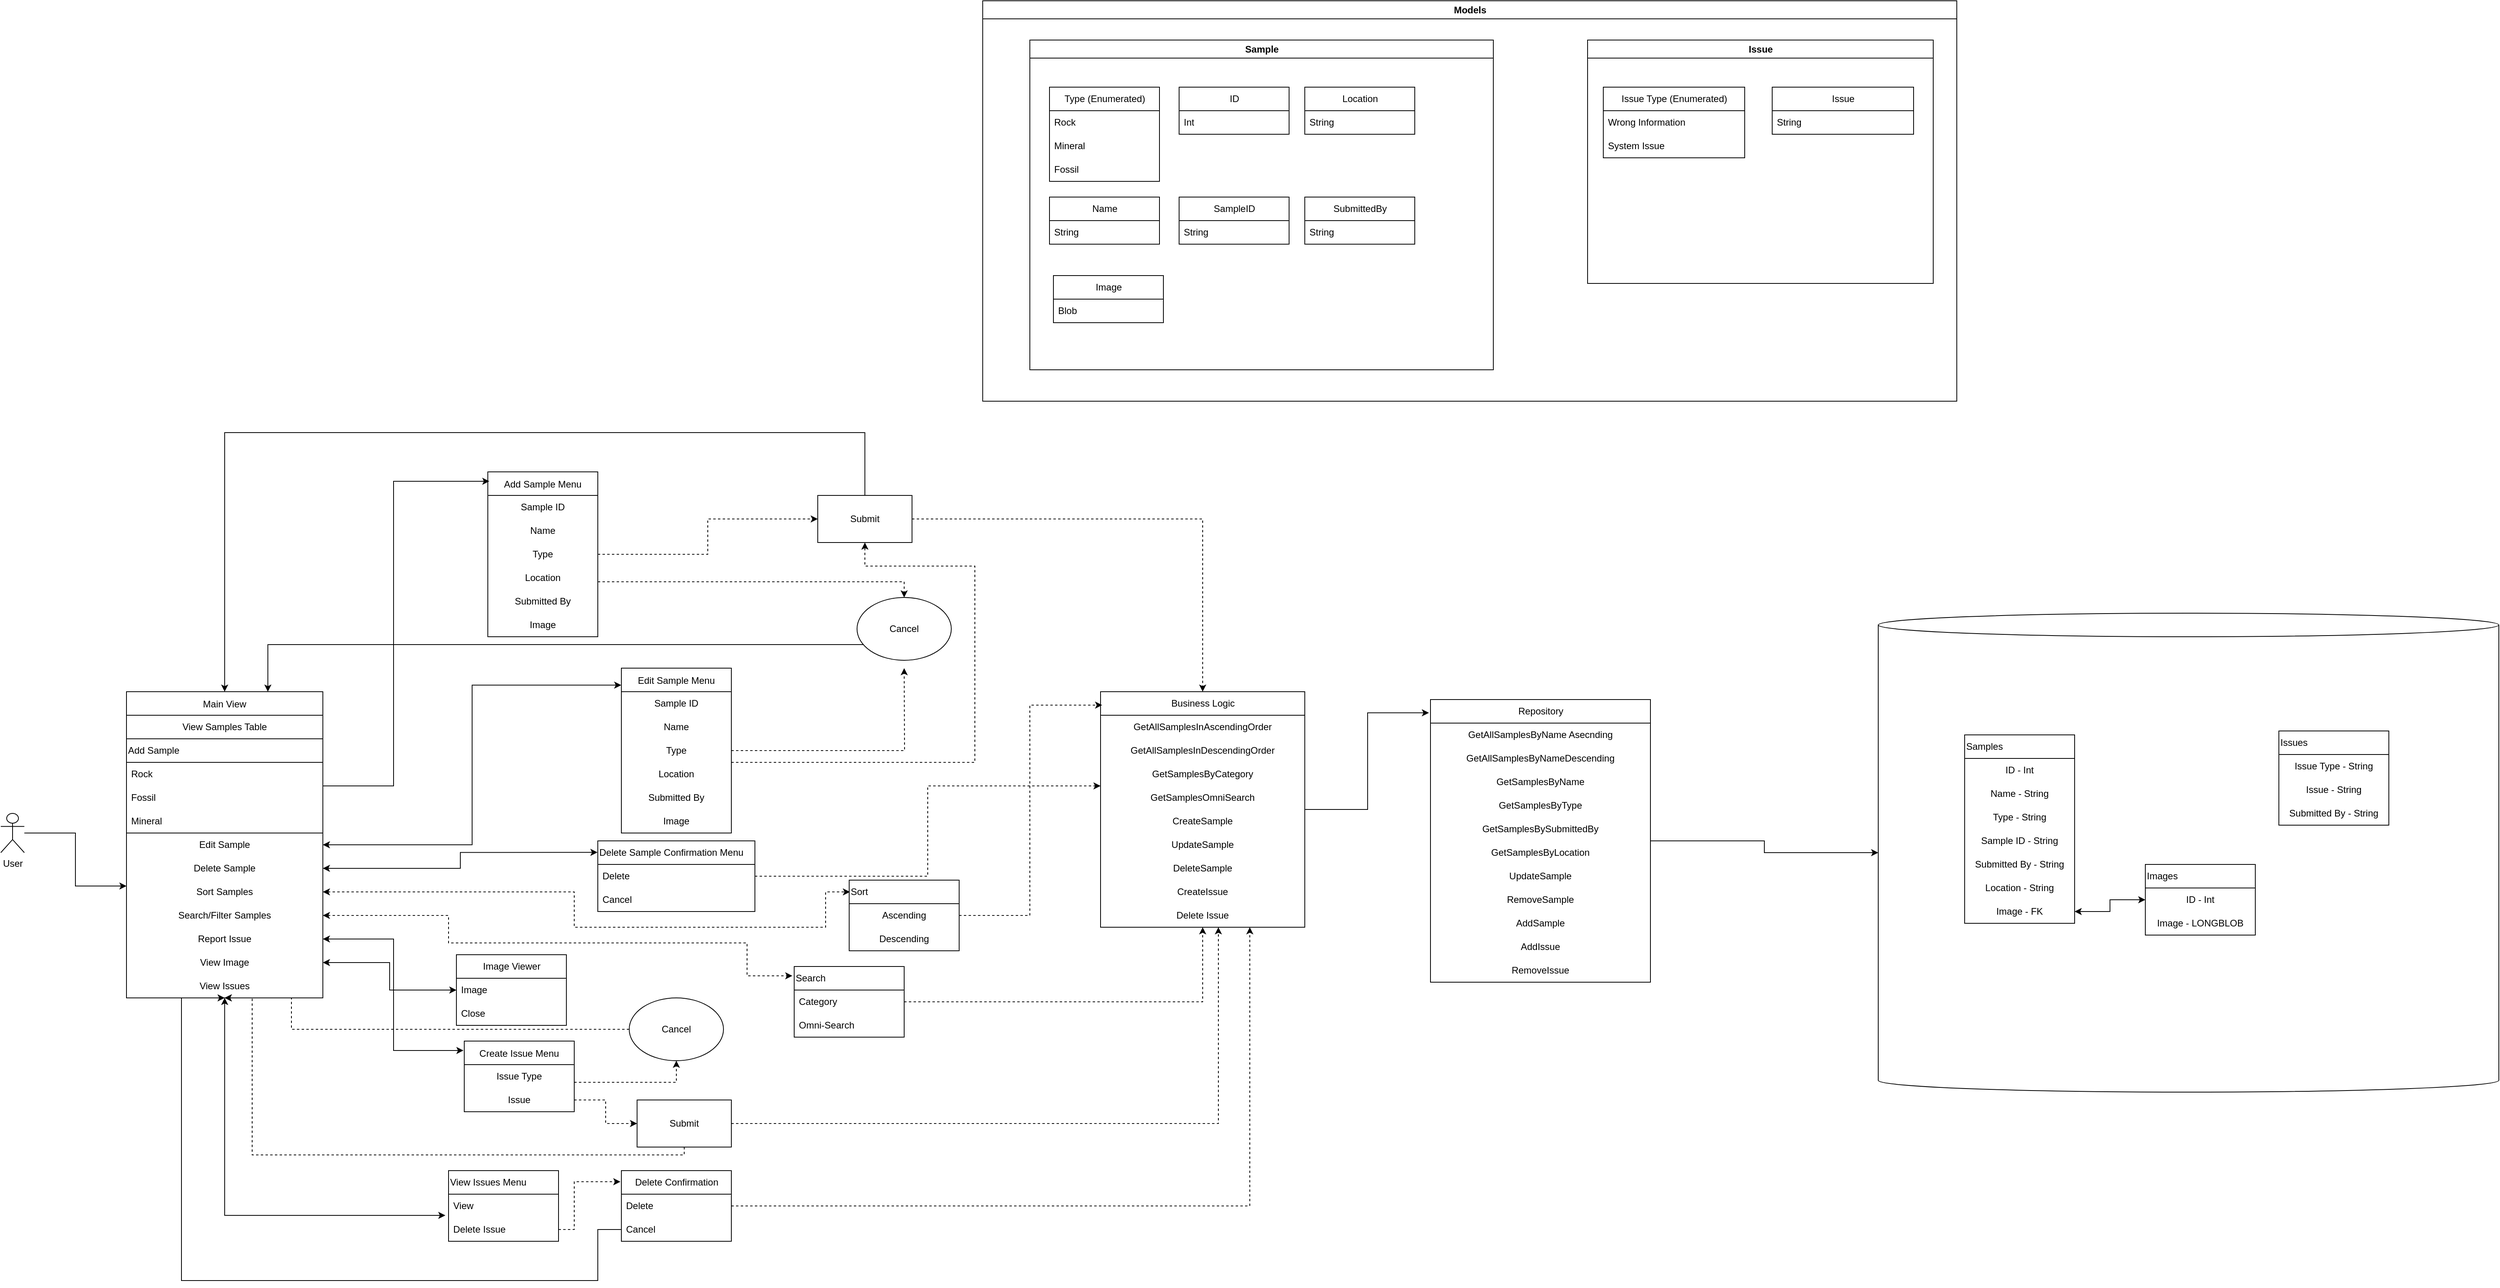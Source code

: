<mxfile version="15.4.1" type="github">
  <diagram id="gCqcuao5SEEiPJ4p27xT" name="Page-1">
    <mxGraphModel dx="4405" dy="3108" grid="1" gridSize="10" guides="1" tooltips="1" connect="1" arrows="1" fold="1" page="1" pageScale="1" pageWidth="850" pageHeight="1100" background="#FFFFFF" math="0" shadow="0">
      <root>
        <mxCell id="0" />
        <mxCell id="1" parent="0" />
        <mxCell id="4nAqYtcEqPQkLTeRdLgU-2" value="Edit Sample Menu" style="swimlane;fontStyle=0;childLayout=stackLayout;horizontal=1;startSize=30;horizontalStack=0;resizeParent=1;resizeParentMax=0;resizeLast=0;collapsible=1;marginBottom=0;" parent="1" vertex="1">
          <mxGeometry x="660" y="140" width="140" height="210" as="geometry" />
        </mxCell>
        <mxCell id="4nAqYtcEqPQkLTeRdLgU-109" value="Sample ID" style="text;html=1;strokeColor=none;fillColor=none;align=center;verticalAlign=middle;whiteSpace=wrap;rounded=0;" parent="4nAqYtcEqPQkLTeRdLgU-2" vertex="1">
          <mxGeometry y="30" width="140" height="30" as="geometry" />
        </mxCell>
        <mxCell id="4nAqYtcEqPQkLTeRdLgU-110" value="Name" style="text;html=1;strokeColor=none;fillColor=none;align=center;verticalAlign=middle;whiteSpace=wrap;rounded=0;" parent="4nAqYtcEqPQkLTeRdLgU-2" vertex="1">
          <mxGeometry y="60" width="140" height="30" as="geometry" />
        </mxCell>
        <mxCell id="4nAqYtcEqPQkLTeRdLgU-111" value="Type" style="text;html=1;strokeColor=none;fillColor=none;align=center;verticalAlign=middle;whiteSpace=wrap;rounded=0;" parent="4nAqYtcEqPQkLTeRdLgU-2" vertex="1">
          <mxGeometry y="90" width="140" height="30" as="geometry" />
        </mxCell>
        <mxCell id="4nAqYtcEqPQkLTeRdLgU-112" value="Location" style="text;html=1;strokeColor=none;fillColor=none;align=center;verticalAlign=middle;whiteSpace=wrap;rounded=0;" parent="4nAqYtcEqPQkLTeRdLgU-2" vertex="1">
          <mxGeometry y="120" width="140" height="30" as="geometry" />
        </mxCell>
        <mxCell id="4nAqYtcEqPQkLTeRdLgU-113" value="Submitted By" style="text;html=1;strokeColor=none;fillColor=none;align=center;verticalAlign=middle;whiteSpace=wrap;rounded=0;" parent="4nAqYtcEqPQkLTeRdLgU-2" vertex="1">
          <mxGeometry y="150" width="140" height="30" as="geometry" />
        </mxCell>
        <mxCell id="4nAqYtcEqPQkLTeRdLgU-114" value="Image" style="text;html=1;strokeColor=none;fillColor=none;align=center;verticalAlign=middle;whiteSpace=wrap;rounded=0;" parent="4nAqYtcEqPQkLTeRdLgU-2" vertex="1">
          <mxGeometry y="180" width="140" height="30" as="geometry" />
        </mxCell>
        <mxCell id="4nAqYtcEqPQkLTeRdLgU-193" style="edgeStyle=orthogonalEdgeStyle;rounded=0;orthogonalLoop=1;jettySize=auto;html=1;dashed=1;startArrow=none;startFill=0;" parent="1" source="4nAqYtcEqPQkLTeRdLgU-6" target="4nAqYtcEqPQkLTeRdLgU-186" edge="1">
          <mxGeometry relative="1" as="geometry">
            <Array as="points">
              <mxPoint x="640" y="690" />
              <mxPoint x="640" y="720" />
            </Array>
          </mxGeometry>
        </mxCell>
        <mxCell id="4nAqYtcEqPQkLTeRdLgU-6" value="Create Issue Menu" style="swimlane;fontStyle=0;childLayout=stackLayout;horizontal=1;startSize=30;horizontalStack=0;resizeParent=1;resizeParentMax=0;resizeLast=0;collapsible=1;marginBottom=0;" parent="1" vertex="1">
          <mxGeometry x="460" y="615" width="140" height="90" as="geometry" />
        </mxCell>
        <mxCell id="4nAqYtcEqPQkLTeRdLgU-65" value="Issue Type" style="text;html=1;strokeColor=none;fillColor=none;align=center;verticalAlign=middle;whiteSpace=wrap;rounded=0;" parent="4nAqYtcEqPQkLTeRdLgU-6" vertex="1">
          <mxGeometry y="30" width="140" height="30" as="geometry" />
        </mxCell>
        <mxCell id="4nAqYtcEqPQkLTeRdLgU-203" value="Issue" style="text;html=1;strokeColor=none;fillColor=none;align=center;verticalAlign=middle;whiteSpace=wrap;rounded=0;" parent="4nAqYtcEqPQkLTeRdLgU-6" vertex="1">
          <mxGeometry y="60" width="140" height="30" as="geometry" />
        </mxCell>
        <mxCell id="4nAqYtcEqPQkLTeRdLgU-20" value="Main View" style="swimlane;fontStyle=0;childLayout=stackLayout;horizontal=1;startSize=30;horizontalStack=0;resizeParent=1;resizeParentMax=0;resizeLast=0;collapsible=1;marginBottom=0;" parent="1" vertex="1">
          <mxGeometry x="30" y="170" width="250" height="390" as="geometry">
            <mxRectangle x="170" y="250" width="90" height="30" as="alternateBounds" />
          </mxGeometry>
        </mxCell>
        <mxCell id="4nAqYtcEqPQkLTeRdLgU-25" value="View Samples Table" style="text;html=1;strokeColor=none;fillColor=none;align=center;verticalAlign=middle;whiteSpace=wrap;rounded=0;" parent="4nAqYtcEqPQkLTeRdLgU-20" vertex="1">
          <mxGeometry y="30" width="250" height="30" as="geometry" />
        </mxCell>
        <mxCell id="4nAqYtcEqPQkLTeRdLgU-69" value="Add Sample" style="swimlane;fontStyle=0;childLayout=stackLayout;horizontal=1;startSize=30;horizontalStack=0;resizeParent=1;resizeParentMax=0;resizeLast=0;collapsible=1;marginBottom=0;align=left;html=1;" parent="4nAqYtcEqPQkLTeRdLgU-20" vertex="1">
          <mxGeometry y="60" width="250" height="120" as="geometry" />
        </mxCell>
        <mxCell id="4nAqYtcEqPQkLTeRdLgU-70" value="Rock&lt;span style=&quot;white-space: pre&quot;&gt;&lt;/span&gt;&lt;span style=&quot;white-space: pre&quot;&gt;&lt;/span&gt;" style="text;strokeColor=none;fillColor=none;align=left;verticalAlign=middle;spacingLeft=4;spacingRight=4;overflow=hidden;points=[[0,0.5],[1,0.5]];portConstraint=eastwest;rotatable=0;html=1;" parent="4nAqYtcEqPQkLTeRdLgU-69" vertex="1">
          <mxGeometry y="30" width="250" height="30" as="geometry" />
        </mxCell>
        <mxCell id="4nAqYtcEqPQkLTeRdLgU-71" value="Fossil" style="text;strokeColor=none;fillColor=none;align=left;verticalAlign=middle;spacingLeft=4;spacingRight=4;overflow=hidden;points=[[0,0.5],[1,0.5]];portConstraint=eastwest;rotatable=0;html=1;" parent="4nAqYtcEqPQkLTeRdLgU-69" vertex="1">
          <mxGeometry y="60" width="250" height="30" as="geometry" />
        </mxCell>
        <mxCell id="4nAqYtcEqPQkLTeRdLgU-72" value="Mineral" style="text;strokeColor=none;fillColor=none;align=left;verticalAlign=middle;spacingLeft=4;spacingRight=4;overflow=hidden;points=[[0,0.5],[1,0.5]];portConstraint=eastwest;rotatable=0;html=1;" parent="4nAqYtcEqPQkLTeRdLgU-69" vertex="1">
          <mxGeometry y="90" width="250" height="30" as="geometry" />
        </mxCell>
        <mxCell id="4nAqYtcEqPQkLTeRdLgU-80" value="Edit Sample" style="text;html=1;strokeColor=none;fillColor=none;align=center;verticalAlign=middle;whiteSpace=wrap;rounded=0;" parent="4nAqYtcEqPQkLTeRdLgU-20" vertex="1">
          <mxGeometry y="180" width="250" height="30" as="geometry" />
        </mxCell>
        <mxCell id="4nAqYtcEqPQkLTeRdLgU-82" value="Delete Sample" style="text;html=1;strokeColor=none;fillColor=none;align=center;verticalAlign=middle;whiteSpace=wrap;rounded=0;" parent="4nAqYtcEqPQkLTeRdLgU-20" vertex="1">
          <mxGeometry y="210" width="250" height="30" as="geometry" />
        </mxCell>
        <mxCell id="4nAqYtcEqPQkLTeRdLgU-27" value="Sort Samples" style="text;html=1;strokeColor=none;fillColor=none;align=center;verticalAlign=middle;whiteSpace=wrap;rounded=0;" parent="4nAqYtcEqPQkLTeRdLgU-20" vertex="1">
          <mxGeometry y="240" width="250" height="30" as="geometry" />
        </mxCell>
        <mxCell id="4nAqYtcEqPQkLTeRdLgU-28" value="Search/Filter Samples" style="text;html=1;strokeColor=none;fillColor=none;align=center;verticalAlign=middle;whiteSpace=wrap;rounded=0;" parent="4nAqYtcEqPQkLTeRdLgU-20" vertex="1">
          <mxGeometry y="270" width="250" height="30" as="geometry" />
        </mxCell>
        <mxCell id="4nAqYtcEqPQkLTeRdLgU-29" value="Report Issue" style="text;html=1;strokeColor=none;fillColor=none;align=center;verticalAlign=middle;whiteSpace=wrap;rounded=0;" parent="4nAqYtcEqPQkLTeRdLgU-20" vertex="1">
          <mxGeometry y="300" width="250" height="30" as="geometry" />
        </mxCell>
        <mxCell id="PArua5RoQVsWphFj8Fam-1" value="View Image" style="text;html=1;strokeColor=none;fillColor=none;align=center;verticalAlign=middle;whiteSpace=wrap;rounded=0;" parent="4nAqYtcEqPQkLTeRdLgU-20" vertex="1">
          <mxGeometry y="330" width="250" height="30" as="geometry" />
        </mxCell>
        <mxCell id="4nAqYtcEqPQkLTeRdLgU-30" value="View Issues" style="text;html=1;strokeColor=none;fillColor=none;align=center;verticalAlign=middle;whiteSpace=wrap;rounded=0;" parent="4nAqYtcEqPQkLTeRdLgU-20" vertex="1">
          <mxGeometry y="360" width="250" height="30" as="geometry" />
        </mxCell>
        <mxCell id="4nAqYtcEqPQkLTeRdLgU-170" style="edgeStyle=orthogonalEdgeStyle;rounded=0;orthogonalLoop=1;jettySize=auto;html=1;entryX=0;entryY=0.5;entryDx=0;entryDy=0;dashed=1;startArrow=none;startFill=0;" parent="1" source="4nAqYtcEqPQkLTeRdLgU-31" target="4nAqYtcEqPQkLTeRdLgU-165" edge="1">
          <mxGeometry relative="1" as="geometry" />
        </mxCell>
        <mxCell id="4nAqYtcEqPQkLTeRdLgU-171" style="edgeStyle=orthogonalEdgeStyle;rounded=0;orthogonalLoop=1;jettySize=auto;html=1;dashed=1;startArrow=none;startFill=0;entryX=0.5;entryY=0;entryDx=0;entryDy=0;" parent="1" source="4nAqYtcEqPQkLTeRdLgU-31" target="4nAqYtcEqPQkLTeRdLgU-169" edge="1">
          <mxGeometry relative="1" as="geometry">
            <mxPoint x="410" y="-40" as="targetPoint" />
            <Array as="points">
              <mxPoint x="1020" y="30" />
            </Array>
          </mxGeometry>
        </mxCell>
        <mxCell id="4nAqYtcEqPQkLTeRdLgU-31" value="Add Sample Menu" style="swimlane;fontStyle=0;childLayout=stackLayout;horizontal=1;startSize=30;horizontalStack=0;resizeParent=1;resizeParentMax=0;resizeLast=0;collapsible=1;marginBottom=0;" parent="1" vertex="1">
          <mxGeometry x="490" y="-110" width="140" height="210" as="geometry" />
        </mxCell>
        <mxCell id="4nAqYtcEqPQkLTeRdLgU-108" value="Sample ID" style="text;html=1;strokeColor=none;fillColor=none;align=center;verticalAlign=middle;whiteSpace=wrap;rounded=0;" parent="4nAqYtcEqPQkLTeRdLgU-31" vertex="1">
          <mxGeometry y="30" width="140" height="30" as="geometry" />
        </mxCell>
        <mxCell id="4nAqYtcEqPQkLTeRdLgU-39" value="Name" style="text;html=1;strokeColor=none;fillColor=none;align=center;verticalAlign=middle;whiteSpace=wrap;rounded=0;" parent="4nAqYtcEqPQkLTeRdLgU-31" vertex="1">
          <mxGeometry y="60" width="140" height="30" as="geometry" />
        </mxCell>
        <mxCell id="4nAqYtcEqPQkLTeRdLgU-41" value="Type" style="text;html=1;strokeColor=none;fillColor=none;align=center;verticalAlign=middle;whiteSpace=wrap;rounded=0;" parent="4nAqYtcEqPQkLTeRdLgU-31" vertex="1">
          <mxGeometry y="90" width="140" height="30" as="geometry" />
        </mxCell>
        <mxCell id="4nAqYtcEqPQkLTeRdLgU-42" value="Location" style="text;html=1;strokeColor=none;fillColor=none;align=center;verticalAlign=middle;whiteSpace=wrap;rounded=0;" parent="4nAqYtcEqPQkLTeRdLgU-31" vertex="1">
          <mxGeometry y="120" width="140" height="30" as="geometry" />
        </mxCell>
        <mxCell id="4nAqYtcEqPQkLTeRdLgU-43" value="Submitted By" style="text;html=1;strokeColor=none;fillColor=none;align=center;verticalAlign=middle;whiteSpace=wrap;rounded=0;" parent="4nAqYtcEqPQkLTeRdLgU-31" vertex="1">
          <mxGeometry y="150" width="140" height="30" as="geometry" />
        </mxCell>
        <mxCell id="4nAqYtcEqPQkLTeRdLgU-38" value="Image" style="text;html=1;strokeColor=none;fillColor=none;align=center;verticalAlign=middle;whiteSpace=wrap;rounded=0;" parent="4nAqYtcEqPQkLTeRdLgU-31" vertex="1">
          <mxGeometry y="180" width="140" height="30" as="geometry" />
        </mxCell>
        <mxCell id="4nAqYtcEqPQkLTeRdLgU-60" style="edgeStyle=orthogonalEdgeStyle;rounded=0;orthogonalLoop=1;jettySize=auto;html=1;entryX=0;entryY=0.25;entryDx=0;entryDy=0;" parent="1" source="4nAqYtcEqPQkLTeRdLgU-58" target="4nAqYtcEqPQkLTeRdLgU-27" edge="1">
          <mxGeometry relative="1" as="geometry" />
        </mxCell>
        <object label="User" id="4nAqYtcEqPQkLTeRdLgU-58">
          <mxCell style="shape=umlActor;verticalLabelPosition=bottom;verticalAlign=top;html=1;outlineConnect=0;" parent="1" vertex="1">
            <mxGeometry x="-130" y="325" width="30" height="50" as="geometry" />
          </mxCell>
        </object>
        <mxCell id="4nAqYtcEqPQkLTeRdLgU-77" style="edgeStyle=orthogonalEdgeStyle;rounded=0;orthogonalLoop=1;jettySize=auto;html=1;entryX=0.014;entryY=0.057;entryDx=0;entryDy=0;startArrow=none;startFill=0;entryPerimeter=0;" parent="1" source="4nAqYtcEqPQkLTeRdLgU-69" target="4nAqYtcEqPQkLTeRdLgU-31" edge="1">
          <mxGeometry relative="1" as="geometry">
            <Array as="points">
              <mxPoint x="370" y="290" />
              <mxPoint x="370" y="-98" />
            </Array>
          </mxGeometry>
        </mxCell>
        <mxCell id="4nAqYtcEqPQkLTeRdLgU-79" style="edgeStyle=orthogonalEdgeStyle;rounded=0;orthogonalLoop=1;jettySize=auto;html=1;entryX=-0.007;entryY=0.133;entryDx=0;entryDy=0;startArrow=classic;startFill=1;entryPerimeter=0;" parent="1" source="4nAqYtcEqPQkLTeRdLgU-29" target="4nAqYtcEqPQkLTeRdLgU-6" edge="1">
          <mxGeometry relative="1" as="geometry" />
        </mxCell>
        <mxCell id="4nAqYtcEqPQkLTeRdLgU-87" value="Delete Sample Confirmation Menu" style="swimlane;fontStyle=0;childLayout=stackLayout;horizontal=1;startSize=30;horizontalStack=0;resizeParent=1;resizeParentMax=0;resizeLast=0;collapsible=1;marginBottom=0;align=left;html=1;" parent="1" vertex="1">
          <mxGeometry x="630" y="360" width="200" height="90" as="geometry" />
        </mxCell>
        <mxCell id="4nAqYtcEqPQkLTeRdLgU-88" value="Delete" style="text;strokeColor=none;fillColor=none;align=left;verticalAlign=middle;spacingLeft=4;spacingRight=4;overflow=hidden;points=[[0,0.5],[1,0.5]];portConstraint=eastwest;rotatable=0;html=1;" parent="4nAqYtcEqPQkLTeRdLgU-87" vertex="1">
          <mxGeometry y="30" width="200" height="30" as="geometry" />
        </mxCell>
        <mxCell id="4nAqYtcEqPQkLTeRdLgU-89" value="Cancel" style="text;strokeColor=none;fillColor=none;align=left;verticalAlign=middle;spacingLeft=4;spacingRight=4;overflow=hidden;points=[[0,0.5],[1,0.5]];portConstraint=eastwest;rotatable=0;html=1;" parent="4nAqYtcEqPQkLTeRdLgU-87" vertex="1">
          <mxGeometry y="60" width="200" height="30" as="geometry" />
        </mxCell>
        <mxCell id="4nAqYtcEqPQkLTeRdLgU-91" style="edgeStyle=orthogonalEdgeStyle;rounded=0;orthogonalLoop=1;jettySize=auto;html=1;entryX=-0.002;entryY=0.163;entryDx=0;entryDy=0;entryPerimeter=0;startArrow=classic;startFill=1;" parent="1" source="4nAqYtcEqPQkLTeRdLgU-82" target="4nAqYtcEqPQkLTeRdLgU-87" edge="1">
          <mxGeometry relative="1" as="geometry" />
        </mxCell>
        <mxCell id="4nAqYtcEqPQkLTeRdLgU-102" value="Sort " style="swimlane;fontStyle=0;childLayout=stackLayout;horizontal=1;startSize=30;horizontalStack=0;resizeParent=1;resizeParentMax=0;resizeLast=0;collapsible=1;marginBottom=0;align=left;html=1;" parent="1" vertex="1">
          <mxGeometry x="950" y="410" width="140" height="90" as="geometry" />
        </mxCell>
        <mxCell id="4nAqYtcEqPQkLTeRdLgU-106" value="Ascending" style="text;html=1;strokeColor=none;fillColor=none;align=center;verticalAlign=middle;whiteSpace=wrap;rounded=0;" parent="4nAqYtcEqPQkLTeRdLgU-102" vertex="1">
          <mxGeometry y="30" width="140" height="30" as="geometry" />
        </mxCell>
        <mxCell id="4nAqYtcEqPQkLTeRdLgU-107" value="Descending" style="text;html=1;strokeColor=none;fillColor=none;align=center;verticalAlign=middle;whiteSpace=wrap;rounded=0;" parent="4nAqYtcEqPQkLTeRdLgU-102" vertex="1">
          <mxGeometry y="60" width="140" height="30" as="geometry" />
        </mxCell>
        <mxCell id="4nAqYtcEqPQkLTeRdLgU-115" style="edgeStyle=orthogonalEdgeStyle;rounded=0;orthogonalLoop=1;jettySize=auto;html=1;entryX=-0.001;entryY=0.103;entryDx=0;entryDy=0;startArrow=classic;startFill=1;entryPerimeter=0;" parent="1" source="4nAqYtcEqPQkLTeRdLgU-80" target="4nAqYtcEqPQkLTeRdLgU-2" edge="1">
          <mxGeometry relative="1" as="geometry" />
        </mxCell>
        <mxCell id="4nAqYtcEqPQkLTeRdLgU-116" value="View Issues Menu" style="swimlane;fontStyle=0;childLayout=stackLayout;horizontal=1;startSize=30;horizontalStack=0;resizeParent=1;resizeParentMax=0;resizeLast=0;collapsible=1;marginBottom=0;align=left;html=1;" parent="1" vertex="1">
          <mxGeometry x="440" y="780" width="140" height="90" as="geometry" />
        </mxCell>
        <mxCell id="4nAqYtcEqPQkLTeRdLgU-117" value="View" style="text;strokeColor=none;fillColor=none;align=left;verticalAlign=middle;spacingLeft=4;spacingRight=4;overflow=hidden;points=[[0,0.5],[1,0.5]];portConstraint=eastwest;rotatable=0;html=1;" parent="4nAqYtcEqPQkLTeRdLgU-116" vertex="1">
          <mxGeometry y="30" width="140" height="30" as="geometry" />
        </mxCell>
        <mxCell id="4nAqYtcEqPQkLTeRdLgU-118" value="Delete Issue" style="text;strokeColor=none;fillColor=none;align=left;verticalAlign=middle;spacingLeft=4;spacingRight=4;overflow=hidden;points=[[0,0.5],[1,0.5]];portConstraint=eastwest;rotatable=0;html=1;" parent="4nAqYtcEqPQkLTeRdLgU-116" vertex="1">
          <mxGeometry y="60" width="140" height="30" as="geometry" />
        </mxCell>
        <mxCell id="4nAqYtcEqPQkLTeRdLgU-120" style="edgeStyle=orthogonalEdgeStyle;rounded=0;orthogonalLoop=1;jettySize=auto;html=1;entryX=-0.029;entryY=0.9;entryDx=0;entryDy=0;entryPerimeter=0;startArrow=classic;startFill=1;" parent="1" source="4nAqYtcEqPQkLTeRdLgU-30" target="4nAqYtcEqPQkLTeRdLgU-117" edge="1">
          <mxGeometry relative="1" as="geometry" />
        </mxCell>
        <mxCell id="4nAqYtcEqPQkLTeRdLgU-122" style="edgeStyle=orthogonalEdgeStyle;rounded=0;orthogonalLoop=1;jettySize=auto;html=1;entryX=0.007;entryY=0.167;entryDx=0;entryDy=0;startArrow=classic;startFill=1;dashed=1;entryPerimeter=0;" parent="1" source="4nAqYtcEqPQkLTeRdLgU-27" target="4nAqYtcEqPQkLTeRdLgU-102" edge="1">
          <mxGeometry relative="1" as="geometry">
            <Array as="points">
              <mxPoint x="600" y="425" />
              <mxPoint x="600" y="470" />
              <mxPoint x="920" y="470" />
              <mxPoint x="920" y="425" />
            </Array>
          </mxGeometry>
        </mxCell>
        <mxCell id="4nAqYtcEqPQkLTeRdLgU-248" style="edgeStyle=orthogonalEdgeStyle;rounded=0;orthogonalLoop=1;jettySize=auto;html=1;dashed=1;startArrow=none;startFill=0;" parent="1" source="4nAqYtcEqPQkLTeRdLgU-123" target="4nAqYtcEqPQkLTeRdLgU-214" edge="1">
          <mxGeometry relative="1" as="geometry" />
        </mxCell>
        <mxCell id="4nAqYtcEqPQkLTeRdLgU-123" value="Search" style="swimlane;fontStyle=0;childLayout=stackLayout;horizontal=1;startSize=30;horizontalStack=0;resizeParent=1;resizeParentMax=0;resizeLast=0;collapsible=1;marginBottom=0;align=left;html=1;" parent="1" vertex="1">
          <mxGeometry x="880" y="520" width="140" height="90" as="geometry" />
        </mxCell>
        <mxCell id="4nAqYtcEqPQkLTeRdLgU-124" value="Category" style="text;strokeColor=none;fillColor=none;align=left;verticalAlign=middle;spacingLeft=4;spacingRight=4;overflow=hidden;points=[[0,0.5],[1,0.5]];portConstraint=eastwest;rotatable=0;html=1;" parent="4nAqYtcEqPQkLTeRdLgU-123" vertex="1">
          <mxGeometry y="30" width="140" height="30" as="geometry" />
        </mxCell>
        <mxCell id="4nAqYtcEqPQkLTeRdLgU-125" value="Omni-Search" style="text;strokeColor=none;fillColor=none;align=left;verticalAlign=middle;spacingLeft=4;spacingRight=4;overflow=hidden;points=[[0,0.5],[1,0.5]];portConstraint=eastwest;rotatable=0;html=1;" parent="4nAqYtcEqPQkLTeRdLgU-123" vertex="1">
          <mxGeometry y="60" width="140" height="30" as="geometry" />
        </mxCell>
        <mxCell id="4nAqYtcEqPQkLTeRdLgU-128" style="edgeStyle=orthogonalEdgeStyle;rounded=0;orthogonalLoop=1;jettySize=auto;html=1;entryX=-0.017;entryY=0.132;entryDx=0;entryDy=0;startArrow=classic;startFill=1;exitX=1;exitY=0.5;exitDx=0;exitDy=0;dashed=1;entryPerimeter=0;" parent="1" source="4nAqYtcEqPQkLTeRdLgU-28" target="4nAqYtcEqPQkLTeRdLgU-123" edge="1">
          <mxGeometry relative="1" as="geometry">
            <Array as="points">
              <mxPoint x="440" y="455" />
              <mxPoint x="440" y="490" />
              <mxPoint x="820" y="490" />
              <mxPoint x="820" y="532" />
            </Array>
          </mxGeometry>
        </mxCell>
        <mxCell id="4nAqYtcEqPQkLTeRdLgU-173" style="edgeStyle=orthogonalEdgeStyle;rounded=0;orthogonalLoop=1;jettySize=auto;html=1;entryX=0.5;entryY=0;entryDx=0;entryDy=0;startArrow=none;startFill=0;exitX=0.5;exitY=0;exitDx=0;exitDy=0;" parent="1" source="4nAqYtcEqPQkLTeRdLgU-165" target="4nAqYtcEqPQkLTeRdLgU-20" edge="1">
          <mxGeometry relative="1" as="geometry">
            <Array as="points">
              <mxPoint x="970" y="-160" />
              <mxPoint x="155" y="-160" />
            </Array>
          </mxGeometry>
        </mxCell>
        <mxCell id="4nAqYtcEqPQkLTeRdLgU-247" style="edgeStyle=orthogonalEdgeStyle;rounded=0;orthogonalLoop=1;jettySize=auto;html=1;dashed=1;startArrow=none;startFill=0;" parent="1" source="4nAqYtcEqPQkLTeRdLgU-165" target="4nAqYtcEqPQkLTeRdLgU-214" edge="1">
          <mxGeometry relative="1" as="geometry" />
        </mxCell>
        <mxCell id="4nAqYtcEqPQkLTeRdLgU-165" value="&lt;div align=&quot;center&quot;&gt;Submit&lt;/div&gt;" style="rounded=0;whiteSpace=wrap;html=1;align=center;" parent="1" vertex="1">
          <mxGeometry x="910" y="-80" width="120" height="60" as="geometry" />
        </mxCell>
        <mxCell id="4nAqYtcEqPQkLTeRdLgU-172" style="edgeStyle=orthogonalEdgeStyle;rounded=0;orthogonalLoop=1;jettySize=auto;html=1;startArrow=none;startFill=0;" parent="1" source="4nAqYtcEqPQkLTeRdLgU-169" target="4nAqYtcEqPQkLTeRdLgU-20" edge="1">
          <mxGeometry relative="1" as="geometry">
            <Array as="points">
              <mxPoint x="210" y="110" />
            </Array>
          </mxGeometry>
        </mxCell>
        <mxCell id="4nAqYtcEqPQkLTeRdLgU-169" value="Cancel" style="ellipse;whiteSpace=wrap;html=1;align=center;" parent="1" vertex="1">
          <mxGeometry x="960" y="50" width="120" height="80" as="geometry" />
        </mxCell>
        <mxCell id="4nAqYtcEqPQkLTeRdLgU-175" value="" style="group" parent="1" vertex="1" connectable="0">
          <mxGeometry x="2260" y="70" width="790" height="610" as="geometry" />
        </mxCell>
        <mxCell id="4nAqYtcEqPQkLTeRdLgU-167" value="" style="shape=cylinder3;whiteSpace=wrap;html=1;boundedLbl=1;backgroundOutline=1;size=15;align=center;" parent="4nAqYtcEqPQkLTeRdLgU-175" vertex="1">
          <mxGeometry width="790" height="610" as="geometry" />
        </mxCell>
        <mxCell id="4nAqYtcEqPQkLTeRdLgU-135" value="Samples" style="swimlane;fontStyle=0;childLayout=stackLayout;horizontal=1;startSize=30;horizontalStack=0;resizeParent=1;resizeParentMax=0;resizeLast=0;collapsible=1;marginBottom=0;align=left;html=1;" parent="4nAqYtcEqPQkLTeRdLgU-175" vertex="1">
          <mxGeometry x="110" y="155" width="140" height="240" as="geometry" />
        </mxCell>
        <mxCell id="4nAqYtcEqPQkLTeRdLgU-159" value="ID - Int" style="text;html=1;strokeColor=none;fillColor=none;align=center;verticalAlign=middle;whiteSpace=wrap;rounded=0;" parent="4nAqYtcEqPQkLTeRdLgU-135" vertex="1">
          <mxGeometry y="30" width="140" height="30" as="geometry" />
        </mxCell>
        <mxCell id="4nAqYtcEqPQkLTeRdLgU-141" value="Name - String" style="text;html=1;strokeColor=none;fillColor=none;align=center;verticalAlign=middle;whiteSpace=wrap;rounded=0;" parent="4nAqYtcEqPQkLTeRdLgU-135" vertex="1">
          <mxGeometry y="60" width="140" height="30" as="geometry" />
        </mxCell>
        <mxCell id="4nAqYtcEqPQkLTeRdLgU-143" value="Type - String" style="text;html=1;strokeColor=none;fillColor=none;align=center;verticalAlign=middle;whiteSpace=wrap;rounded=0;" parent="4nAqYtcEqPQkLTeRdLgU-135" vertex="1">
          <mxGeometry y="90" width="140" height="30" as="geometry" />
        </mxCell>
        <mxCell id="4nAqYtcEqPQkLTeRdLgU-142" value="Sample ID - String" style="text;html=1;strokeColor=none;fillColor=none;align=center;verticalAlign=middle;whiteSpace=wrap;rounded=0;" parent="4nAqYtcEqPQkLTeRdLgU-135" vertex="1">
          <mxGeometry y="120" width="140" height="30" as="geometry" />
        </mxCell>
        <mxCell id="4nAqYtcEqPQkLTeRdLgU-145" value="Submitted By - String" style="text;html=1;strokeColor=none;fillColor=none;align=center;verticalAlign=middle;whiteSpace=wrap;rounded=0;" parent="4nAqYtcEqPQkLTeRdLgU-135" vertex="1">
          <mxGeometry y="150" width="140" height="30" as="geometry" />
        </mxCell>
        <mxCell id="4nAqYtcEqPQkLTeRdLgU-144" value="Location - String" style="text;html=1;strokeColor=none;fillColor=none;align=center;verticalAlign=middle;whiteSpace=wrap;rounded=0;" parent="4nAqYtcEqPQkLTeRdLgU-135" vertex="1">
          <mxGeometry y="180" width="140" height="30" as="geometry" />
        </mxCell>
        <mxCell id="4nAqYtcEqPQkLTeRdLgU-146" value="Image - FK" style="text;html=1;strokeColor=none;fillColor=none;align=center;verticalAlign=middle;whiteSpace=wrap;rounded=0;" parent="4nAqYtcEqPQkLTeRdLgU-135" vertex="1">
          <mxGeometry y="210" width="140" height="30" as="geometry" />
        </mxCell>
        <mxCell id="4nAqYtcEqPQkLTeRdLgU-147" value="Images" style="swimlane;fontStyle=0;childLayout=stackLayout;horizontal=1;startSize=30;horizontalStack=0;resizeParent=1;resizeParentMax=0;resizeLast=0;collapsible=1;marginBottom=0;align=left;html=1;" parent="4nAqYtcEqPQkLTeRdLgU-175" vertex="1">
          <mxGeometry x="340" y="320" width="140" height="90" as="geometry" />
        </mxCell>
        <mxCell id="4nAqYtcEqPQkLTeRdLgU-157" value="ID - Int" style="text;html=1;strokeColor=none;fillColor=none;align=center;verticalAlign=middle;whiteSpace=wrap;rounded=0;" parent="4nAqYtcEqPQkLTeRdLgU-147" vertex="1">
          <mxGeometry y="30" width="140" height="30" as="geometry" />
        </mxCell>
        <mxCell id="4nAqYtcEqPQkLTeRdLgU-158" value="Image - LONGBLOB" style="text;html=1;strokeColor=none;fillColor=none;align=center;verticalAlign=middle;whiteSpace=wrap;rounded=0;" parent="4nAqYtcEqPQkLTeRdLgU-147" vertex="1">
          <mxGeometry y="60" width="140" height="30" as="geometry" />
        </mxCell>
        <mxCell id="4nAqYtcEqPQkLTeRdLgU-151" style="edgeStyle=orthogonalEdgeStyle;rounded=0;orthogonalLoop=1;jettySize=auto;html=1;entryX=0;entryY=0.5;entryDx=0;entryDy=0;startArrow=classic;startFill=1;" parent="4nAqYtcEqPQkLTeRdLgU-175" source="4nAqYtcEqPQkLTeRdLgU-146" target="4nAqYtcEqPQkLTeRdLgU-157" edge="1">
          <mxGeometry relative="1" as="geometry" />
        </mxCell>
        <mxCell id="4nAqYtcEqPQkLTeRdLgU-152" value="Issues" style="swimlane;fontStyle=0;childLayout=stackLayout;horizontal=1;startSize=30;horizontalStack=0;resizeParent=1;resizeParentMax=0;resizeLast=0;collapsible=1;marginBottom=0;align=left;html=1;" parent="4nAqYtcEqPQkLTeRdLgU-175" vertex="1">
          <mxGeometry x="510" y="150" width="140" height="120" as="geometry" />
        </mxCell>
        <mxCell id="4nAqYtcEqPQkLTeRdLgU-160" value="Issue Type - String" style="text;html=1;strokeColor=none;fillColor=none;align=center;verticalAlign=middle;whiteSpace=wrap;rounded=0;" parent="4nAqYtcEqPQkLTeRdLgU-152" vertex="1">
          <mxGeometry y="30" width="140" height="30" as="geometry" />
        </mxCell>
        <mxCell id="4nAqYtcEqPQkLTeRdLgU-161" value="Issue - String" style="text;html=1;strokeColor=none;fillColor=none;align=center;verticalAlign=middle;whiteSpace=wrap;rounded=0;" parent="4nAqYtcEqPQkLTeRdLgU-152" vertex="1">
          <mxGeometry y="60" width="140" height="30" as="geometry" />
        </mxCell>
        <mxCell id="4nAqYtcEqPQkLTeRdLgU-162" value="Submitted By - String" style="text;html=1;strokeColor=none;fillColor=none;align=center;verticalAlign=middle;whiteSpace=wrap;rounded=0;" parent="4nAqYtcEqPQkLTeRdLgU-152" vertex="1">
          <mxGeometry y="90" width="140" height="30" as="geometry" />
        </mxCell>
        <mxCell id="4nAqYtcEqPQkLTeRdLgU-184" style="edgeStyle=orthogonalEdgeStyle;rounded=0;orthogonalLoop=1;jettySize=auto;html=1;entryX=0.5;entryY=1;entryDx=0;entryDy=0;dashed=1;startArrow=none;startFill=0;" parent="1" source="4nAqYtcEqPQkLTeRdLgU-111" target="4nAqYtcEqPQkLTeRdLgU-165" edge="1">
          <mxGeometry relative="1" as="geometry">
            <Array as="points">
              <mxPoint x="1110" y="260" />
              <mxPoint x="1110" y="10" />
              <mxPoint x="970" y="10" />
            </Array>
          </mxGeometry>
        </mxCell>
        <mxCell id="4nAqYtcEqPQkLTeRdLgU-185" style="edgeStyle=orthogonalEdgeStyle;rounded=0;orthogonalLoop=1;jettySize=auto;html=1;dashed=1;startArrow=none;startFill=0;" parent="1" source="4nAqYtcEqPQkLTeRdLgU-111" edge="1">
          <mxGeometry relative="1" as="geometry">
            <mxPoint x="1020.0" y="140" as="targetPoint" />
          </mxGeometry>
        </mxCell>
        <mxCell id="4nAqYtcEqPQkLTeRdLgU-194" style="edgeStyle=orthogonalEdgeStyle;rounded=0;orthogonalLoop=1;jettySize=auto;html=1;entryX=0.5;entryY=1;entryDx=0;entryDy=0;dashed=1;startArrow=none;startFill=0;exitX=0.5;exitY=1;exitDx=0;exitDy=0;" parent="1" source="4nAqYtcEqPQkLTeRdLgU-186" target="4nAqYtcEqPQkLTeRdLgU-30" edge="1">
          <mxGeometry relative="1" as="geometry">
            <Array as="points">
              <mxPoint x="740" y="760" />
              <mxPoint x="190" y="760" />
              <mxPoint x="190" y="560" />
            </Array>
          </mxGeometry>
        </mxCell>
        <mxCell id="4nAqYtcEqPQkLTeRdLgU-249" style="edgeStyle=orthogonalEdgeStyle;rounded=0;orthogonalLoop=1;jettySize=auto;html=1;dashed=1;startArrow=none;startFill=0;" parent="1" source="4nAqYtcEqPQkLTeRdLgU-186" target="4nAqYtcEqPQkLTeRdLgU-214" edge="1">
          <mxGeometry relative="1" as="geometry">
            <Array as="points">
              <mxPoint x="1420" y="720" />
            </Array>
          </mxGeometry>
        </mxCell>
        <mxCell id="4nAqYtcEqPQkLTeRdLgU-186" value="Submit" style="rounded=0;whiteSpace=wrap;html=1;align=center;" parent="1" vertex="1">
          <mxGeometry x="680" y="690" width="120" height="60" as="geometry" />
        </mxCell>
        <mxCell id="4nAqYtcEqPQkLTeRdLgU-189" style="edgeStyle=orthogonalEdgeStyle;rounded=0;orthogonalLoop=1;jettySize=auto;html=1;dashed=1;startArrow=none;startFill=0;entryX=0.5;entryY=1;entryDx=0;entryDy=0;" parent="1" source="4nAqYtcEqPQkLTeRdLgU-187" target="4nAqYtcEqPQkLTeRdLgU-30" edge="1">
          <mxGeometry relative="1" as="geometry">
            <mxPoint x="200.0" y="540" as="targetPoint" />
            <Array as="points">
              <mxPoint x="240" y="600" />
              <mxPoint x="240" y="560" />
            </Array>
          </mxGeometry>
        </mxCell>
        <mxCell id="4nAqYtcEqPQkLTeRdLgU-187" value="Cancel" style="ellipse;whiteSpace=wrap;html=1;align=center;" parent="1" vertex="1">
          <mxGeometry x="670" y="560" width="120" height="80" as="geometry" />
        </mxCell>
        <mxCell id="4nAqYtcEqPQkLTeRdLgU-191" style="edgeStyle=orthogonalEdgeStyle;rounded=0;orthogonalLoop=1;jettySize=auto;html=1;exitX=1;exitY=0.75;exitDx=0;exitDy=0;entryX=0.5;entryY=1;entryDx=0;entryDy=0;dashed=1;startArrow=none;startFill=0;" parent="1" source="4nAqYtcEqPQkLTeRdLgU-65" target="4nAqYtcEqPQkLTeRdLgU-187" edge="1">
          <mxGeometry relative="1" as="geometry" />
        </mxCell>
        <mxCell id="4nAqYtcEqPQkLTeRdLgU-250" style="edgeStyle=orthogonalEdgeStyle;rounded=0;orthogonalLoop=1;jettySize=auto;html=1;dashed=1;startArrow=none;startFill=0;" parent="1" source="4nAqYtcEqPQkLTeRdLgU-195" target="4nAqYtcEqPQkLTeRdLgU-214" edge="1">
          <mxGeometry relative="1" as="geometry">
            <Array as="points">
              <mxPoint x="1460" y="825" />
            </Array>
          </mxGeometry>
        </mxCell>
        <mxCell id="4nAqYtcEqPQkLTeRdLgU-195" value="Delete Confirmation" style="swimlane;fontStyle=0;childLayout=stackLayout;horizontal=1;startSize=30;horizontalStack=0;resizeParent=1;resizeParentMax=0;resizeLast=0;collapsible=1;marginBottom=0;align=center;html=1;" parent="1" vertex="1">
          <mxGeometry x="660" y="780" width="140" height="90" as="geometry" />
        </mxCell>
        <mxCell id="4nAqYtcEqPQkLTeRdLgU-196" value="Delete" style="text;strokeColor=none;fillColor=none;align=left;verticalAlign=middle;spacingLeft=4;spacingRight=4;overflow=hidden;points=[[0,0.5],[1,0.5]];portConstraint=eastwest;rotatable=0;html=1;" parent="4nAqYtcEqPQkLTeRdLgU-195" vertex="1">
          <mxGeometry y="30" width="140" height="30" as="geometry" />
        </mxCell>
        <mxCell id="4nAqYtcEqPQkLTeRdLgU-197" value="Cancel" style="text;strokeColor=none;fillColor=none;align=left;verticalAlign=middle;spacingLeft=4;spacingRight=4;overflow=hidden;points=[[0,0.5],[1,0.5]];portConstraint=eastwest;rotatable=0;html=1;" parent="4nAqYtcEqPQkLTeRdLgU-195" vertex="1">
          <mxGeometry y="60" width="140" height="30" as="geometry" />
        </mxCell>
        <mxCell id="4nAqYtcEqPQkLTeRdLgU-202" style="edgeStyle=orthogonalEdgeStyle;rounded=0;orthogonalLoop=1;jettySize=auto;html=1;entryX=-0.009;entryY=0.157;entryDx=0;entryDy=0;entryPerimeter=0;dashed=1;startArrow=none;startFill=0;exitX=1;exitY=0.5;exitDx=0;exitDy=0;" parent="1" source="4nAqYtcEqPQkLTeRdLgU-118" target="4nAqYtcEqPQkLTeRdLgU-195" edge="1">
          <mxGeometry relative="1" as="geometry">
            <Array as="points">
              <mxPoint x="600" y="855" />
              <mxPoint x="600" y="794" />
            </Array>
          </mxGeometry>
        </mxCell>
        <mxCell id="4nAqYtcEqPQkLTeRdLgU-207" style="edgeStyle=orthogonalEdgeStyle;rounded=0;orthogonalLoop=1;jettySize=auto;html=1;entryX=0.5;entryY=1;entryDx=0;entryDy=0;startArrow=none;startFill=0;exitX=0;exitY=0.5;exitDx=0;exitDy=0;" parent="1" source="4nAqYtcEqPQkLTeRdLgU-197" target="4nAqYtcEqPQkLTeRdLgU-30" edge="1">
          <mxGeometry relative="1" as="geometry">
            <Array as="points">
              <mxPoint x="630" y="855" />
              <mxPoint x="630" y="920" />
              <mxPoint x="100" y="920" />
              <mxPoint x="100" y="560" />
            </Array>
          </mxGeometry>
        </mxCell>
        <mxCell id="4nAqYtcEqPQkLTeRdLgU-243" style="edgeStyle=orthogonalEdgeStyle;rounded=0;orthogonalLoop=1;jettySize=auto;html=1;entryX=0;entryY=0.5;entryDx=0;entryDy=0;entryPerimeter=0;startArrow=none;startFill=0;" parent="1" source="4nAqYtcEqPQkLTeRdLgU-210" target="4nAqYtcEqPQkLTeRdLgU-167" edge="1">
          <mxGeometry relative="1" as="geometry" />
        </mxCell>
        <mxCell id="4nAqYtcEqPQkLTeRdLgU-210" value="Repository" style="swimlane;fontStyle=0;childLayout=stackLayout;horizontal=1;startSize=30;horizontalStack=0;resizeParent=1;resizeParentMax=0;resizeLast=0;collapsible=1;marginBottom=0;align=center;html=1;" parent="1" vertex="1">
          <mxGeometry x="1690" y="180" width="280" height="360" as="geometry" />
        </mxCell>
        <mxCell id="4nAqYtcEqPQkLTeRdLgU-219" value="GetAllSamplesByName Asecnding" style="text;html=1;strokeColor=none;fillColor=none;align=center;verticalAlign=middle;whiteSpace=wrap;rounded=0;" parent="4nAqYtcEqPQkLTeRdLgU-210" vertex="1">
          <mxGeometry y="30" width="280" height="30" as="geometry" />
        </mxCell>
        <mxCell id="4nAqYtcEqPQkLTeRdLgU-220" value="GetAllSamplesByNameDescending" style="text;html=1;strokeColor=none;fillColor=none;align=center;verticalAlign=middle;whiteSpace=wrap;rounded=0;" parent="4nAqYtcEqPQkLTeRdLgU-210" vertex="1">
          <mxGeometry y="60" width="280" height="30" as="geometry" />
        </mxCell>
        <mxCell id="4nAqYtcEqPQkLTeRdLgU-221" value="GetSamplesByName" style="text;html=1;strokeColor=none;fillColor=none;align=center;verticalAlign=middle;whiteSpace=wrap;rounded=0;" parent="4nAqYtcEqPQkLTeRdLgU-210" vertex="1">
          <mxGeometry y="90" width="280" height="30" as="geometry" />
        </mxCell>
        <mxCell id="4nAqYtcEqPQkLTeRdLgU-222" value="GetSamplesByType" style="text;html=1;strokeColor=none;fillColor=none;align=center;verticalAlign=middle;whiteSpace=wrap;rounded=0;" parent="4nAqYtcEqPQkLTeRdLgU-210" vertex="1">
          <mxGeometry y="120" width="280" height="30" as="geometry" />
        </mxCell>
        <mxCell id="4nAqYtcEqPQkLTeRdLgU-223" value="GetSamplesBySubmittedBy" style="text;html=1;strokeColor=none;fillColor=none;align=center;verticalAlign=middle;whiteSpace=wrap;rounded=0;" parent="4nAqYtcEqPQkLTeRdLgU-210" vertex="1">
          <mxGeometry y="150" width="280" height="30" as="geometry" />
        </mxCell>
        <mxCell id="4nAqYtcEqPQkLTeRdLgU-227" value="GetSamplesByLocation" style="text;html=1;strokeColor=none;fillColor=none;align=center;verticalAlign=middle;whiteSpace=wrap;rounded=0;" parent="4nAqYtcEqPQkLTeRdLgU-210" vertex="1">
          <mxGeometry y="180" width="280" height="30" as="geometry" />
        </mxCell>
        <mxCell id="4nAqYtcEqPQkLTeRdLgU-226" value="UpdateSample" style="text;html=1;strokeColor=none;fillColor=none;align=center;verticalAlign=middle;whiteSpace=wrap;rounded=0;" parent="4nAqYtcEqPQkLTeRdLgU-210" vertex="1">
          <mxGeometry y="210" width="280" height="30" as="geometry" />
        </mxCell>
        <mxCell id="4nAqYtcEqPQkLTeRdLgU-225" value="RemoveSample" style="text;html=1;strokeColor=none;fillColor=none;align=center;verticalAlign=middle;whiteSpace=wrap;rounded=0;" parent="4nAqYtcEqPQkLTeRdLgU-210" vertex="1">
          <mxGeometry y="240" width="280" height="30" as="geometry" />
        </mxCell>
        <mxCell id="4nAqYtcEqPQkLTeRdLgU-224" value="AddSample" style="text;html=1;strokeColor=none;fillColor=none;align=center;verticalAlign=middle;whiteSpace=wrap;rounded=0;" parent="4nAqYtcEqPQkLTeRdLgU-210" vertex="1">
          <mxGeometry y="270" width="280" height="30" as="geometry" />
        </mxCell>
        <mxCell id="4nAqYtcEqPQkLTeRdLgU-241" value="AddIssue" style="text;html=1;strokeColor=none;fillColor=none;align=center;verticalAlign=middle;whiteSpace=wrap;rounded=0;" parent="4nAqYtcEqPQkLTeRdLgU-210" vertex="1">
          <mxGeometry y="300" width="280" height="30" as="geometry" />
        </mxCell>
        <mxCell id="4nAqYtcEqPQkLTeRdLgU-242" value="RemoveIssue" style="text;html=1;strokeColor=none;fillColor=none;align=center;verticalAlign=middle;whiteSpace=wrap;rounded=0;" parent="4nAqYtcEqPQkLTeRdLgU-210" vertex="1">
          <mxGeometry y="330" width="280" height="30" as="geometry" />
        </mxCell>
        <mxCell id="4nAqYtcEqPQkLTeRdLgU-244" style="edgeStyle=orthogonalEdgeStyle;rounded=0;orthogonalLoop=1;jettySize=auto;html=1;entryX=-0.007;entryY=0.047;entryDx=0;entryDy=0;entryPerimeter=0;startArrow=none;startFill=0;" parent="1" source="4nAqYtcEqPQkLTeRdLgU-214" target="4nAqYtcEqPQkLTeRdLgU-210" edge="1">
          <mxGeometry relative="1" as="geometry" />
        </mxCell>
        <mxCell id="4nAqYtcEqPQkLTeRdLgU-214" value="Business Logic" style="swimlane;fontStyle=0;childLayout=stackLayout;horizontal=1;startSize=30;horizontalStack=0;resizeParent=1;resizeParentMax=0;resizeLast=0;collapsible=1;marginBottom=0;align=center;html=1;" parent="1" vertex="1">
          <mxGeometry x="1270" y="170" width="260" height="300" as="geometry" />
        </mxCell>
        <mxCell id="4nAqYtcEqPQkLTeRdLgU-231" value="GetAllSamplesInAscendingOrder" style="text;html=1;strokeColor=none;fillColor=none;align=center;verticalAlign=middle;whiteSpace=wrap;rounded=0;" parent="4nAqYtcEqPQkLTeRdLgU-214" vertex="1">
          <mxGeometry y="30" width="260" height="30" as="geometry" />
        </mxCell>
        <mxCell id="4nAqYtcEqPQkLTeRdLgU-232" value="GetAllSamplesInDescendingOrder" style="text;html=1;strokeColor=none;fillColor=none;align=center;verticalAlign=middle;whiteSpace=wrap;rounded=0;" parent="4nAqYtcEqPQkLTeRdLgU-214" vertex="1">
          <mxGeometry y="60" width="260" height="30" as="geometry" />
        </mxCell>
        <mxCell id="4nAqYtcEqPQkLTeRdLgU-233" value="GetSamplesByCategory" style="text;html=1;strokeColor=none;fillColor=none;align=center;verticalAlign=middle;whiteSpace=wrap;rounded=0;" parent="4nAqYtcEqPQkLTeRdLgU-214" vertex="1">
          <mxGeometry y="90" width="260" height="30" as="geometry" />
        </mxCell>
        <mxCell id="4nAqYtcEqPQkLTeRdLgU-237" value="GetSamplesOmniSearch" style="text;html=1;strokeColor=none;fillColor=none;align=center;verticalAlign=middle;whiteSpace=wrap;rounded=0;" parent="4nAqYtcEqPQkLTeRdLgU-214" vertex="1">
          <mxGeometry y="120" width="260" height="30" as="geometry" />
        </mxCell>
        <mxCell id="4nAqYtcEqPQkLTeRdLgU-234" value="CreateSample" style="text;html=1;strokeColor=none;fillColor=none;align=center;verticalAlign=middle;whiteSpace=wrap;rounded=0;" parent="4nAqYtcEqPQkLTeRdLgU-214" vertex="1">
          <mxGeometry y="150" width="260" height="30" as="geometry" />
        </mxCell>
        <mxCell id="4nAqYtcEqPQkLTeRdLgU-235" value="UpdateSample" style="text;html=1;strokeColor=none;fillColor=none;align=center;verticalAlign=middle;whiteSpace=wrap;rounded=0;" parent="4nAqYtcEqPQkLTeRdLgU-214" vertex="1">
          <mxGeometry y="180" width="260" height="30" as="geometry" />
        </mxCell>
        <mxCell id="4nAqYtcEqPQkLTeRdLgU-236" value="DeleteSample" style="text;html=1;strokeColor=none;fillColor=none;align=center;verticalAlign=middle;whiteSpace=wrap;rounded=0;" parent="4nAqYtcEqPQkLTeRdLgU-214" vertex="1">
          <mxGeometry y="210" width="260" height="30" as="geometry" />
        </mxCell>
        <mxCell id="4nAqYtcEqPQkLTeRdLgU-240" value="CreateIssue" style="text;html=1;strokeColor=none;fillColor=none;align=center;verticalAlign=middle;whiteSpace=wrap;rounded=0;" parent="4nAqYtcEqPQkLTeRdLgU-214" vertex="1">
          <mxGeometry y="240" width="260" height="30" as="geometry" />
        </mxCell>
        <mxCell id="4nAqYtcEqPQkLTeRdLgU-218" value="Delete Issue" style="text;html=1;strokeColor=none;fillColor=none;align=center;verticalAlign=middle;whiteSpace=wrap;rounded=0;" parent="4nAqYtcEqPQkLTeRdLgU-214" vertex="1">
          <mxGeometry y="270" width="260" height="30" as="geometry" />
        </mxCell>
        <mxCell id="4nAqYtcEqPQkLTeRdLgU-245" style="edgeStyle=orthogonalEdgeStyle;rounded=0;orthogonalLoop=1;jettySize=auto;html=1;entryX=0.008;entryY=0.057;entryDx=0;entryDy=0;entryPerimeter=0;startArrow=none;startFill=0;dashed=1;" parent="1" source="4nAqYtcEqPQkLTeRdLgU-106" target="4nAqYtcEqPQkLTeRdLgU-214" edge="1">
          <mxGeometry relative="1" as="geometry" />
        </mxCell>
        <mxCell id="4nAqYtcEqPQkLTeRdLgU-246" style="edgeStyle=orthogonalEdgeStyle;rounded=0;orthogonalLoop=1;jettySize=auto;html=1;startArrow=none;startFill=0;dashed=1;" parent="1" source="4nAqYtcEqPQkLTeRdLgU-88" target="4nAqYtcEqPQkLTeRdLgU-214" edge="1">
          <mxGeometry relative="1" as="geometry">
            <Array as="points">
              <mxPoint x="1050" y="405" />
              <mxPoint x="1050" y="290" />
            </Array>
          </mxGeometry>
        </mxCell>
        <mxCell id="4nAqYtcEqPQkLTeRdLgU-252" value="Models" style="swimlane;align=center;html=1;" parent="1" vertex="1">
          <mxGeometry x="1120" y="-710" width="1240" height="510" as="geometry" />
        </mxCell>
        <mxCell id="4nAqYtcEqPQkLTeRdLgU-257" value="Sample" style="swimlane;align=center;html=1;" parent="4nAqYtcEqPQkLTeRdLgU-252" vertex="1">
          <mxGeometry x="60" y="50" width="590" height="420" as="geometry" />
        </mxCell>
        <mxCell id="4nAqYtcEqPQkLTeRdLgU-258" value="Type (Enumerated)" style="swimlane;fontStyle=0;childLayout=stackLayout;horizontal=1;startSize=30;horizontalStack=0;resizeParent=1;resizeParentMax=0;resizeLast=0;collapsible=1;marginBottom=0;align=center;html=1;" parent="4nAqYtcEqPQkLTeRdLgU-257" vertex="1">
          <mxGeometry x="25" y="60" width="140" height="120" as="geometry" />
        </mxCell>
        <mxCell id="4nAqYtcEqPQkLTeRdLgU-259" value="Rock" style="text;strokeColor=none;fillColor=none;align=left;verticalAlign=middle;spacingLeft=4;spacingRight=4;overflow=hidden;points=[[0,0.5],[1,0.5]];portConstraint=eastwest;rotatable=0;html=1;" parent="4nAqYtcEqPQkLTeRdLgU-258" vertex="1">
          <mxGeometry y="30" width="140" height="30" as="geometry" />
        </mxCell>
        <mxCell id="4nAqYtcEqPQkLTeRdLgU-260" value="Mineral" style="text;strokeColor=none;fillColor=none;align=left;verticalAlign=middle;spacingLeft=4;spacingRight=4;overflow=hidden;points=[[0,0.5],[1,0.5]];portConstraint=eastwest;rotatable=0;html=1;" parent="4nAqYtcEqPQkLTeRdLgU-258" vertex="1">
          <mxGeometry y="60" width="140" height="30" as="geometry" />
        </mxCell>
        <mxCell id="4nAqYtcEqPQkLTeRdLgU-261" value="Fossil" style="text;strokeColor=none;fillColor=none;align=left;verticalAlign=middle;spacingLeft=4;spacingRight=4;overflow=hidden;points=[[0,0.5],[1,0.5]];portConstraint=eastwest;rotatable=0;html=1;" parent="4nAqYtcEqPQkLTeRdLgU-258" vertex="1">
          <mxGeometry y="90" width="140" height="30" as="geometry" />
        </mxCell>
        <mxCell id="4nAqYtcEqPQkLTeRdLgU-266" value="ID" style="swimlane;fontStyle=0;childLayout=stackLayout;horizontal=1;startSize=30;horizontalStack=0;resizeParent=1;resizeParentMax=0;resizeLast=0;collapsible=1;marginBottom=0;align=center;html=1;" parent="4nAqYtcEqPQkLTeRdLgU-257" vertex="1">
          <mxGeometry x="190" y="60" width="140" height="60" as="geometry" />
        </mxCell>
        <mxCell id="4nAqYtcEqPQkLTeRdLgU-267" value="Int" style="text;strokeColor=none;fillColor=none;align=left;verticalAlign=middle;spacingLeft=4;spacingRight=4;overflow=hidden;points=[[0,0.5],[1,0.5]];portConstraint=eastwest;rotatable=0;html=1;" parent="4nAqYtcEqPQkLTeRdLgU-266" vertex="1">
          <mxGeometry y="30" width="140" height="30" as="geometry" />
        </mxCell>
        <mxCell id="4nAqYtcEqPQkLTeRdLgU-274" value="Location" style="swimlane;fontStyle=0;childLayout=stackLayout;horizontal=1;startSize=30;horizontalStack=0;resizeParent=1;resizeParentMax=0;resizeLast=0;collapsible=1;marginBottom=0;align=center;html=1;" parent="4nAqYtcEqPQkLTeRdLgU-257" vertex="1">
          <mxGeometry x="350" y="60" width="140" height="60" as="geometry" />
        </mxCell>
        <mxCell id="4nAqYtcEqPQkLTeRdLgU-275" value="String" style="text;strokeColor=none;fillColor=none;align=left;verticalAlign=middle;spacingLeft=4;spacingRight=4;overflow=hidden;points=[[0,0.5],[1,0.5]];portConstraint=eastwest;rotatable=0;html=1;" parent="4nAqYtcEqPQkLTeRdLgU-274" vertex="1">
          <mxGeometry y="30" width="140" height="30" as="geometry" />
        </mxCell>
        <mxCell id="4nAqYtcEqPQkLTeRdLgU-276" value="Name" style="swimlane;fontStyle=0;childLayout=stackLayout;horizontal=1;startSize=30;horizontalStack=0;resizeParent=1;resizeParentMax=0;resizeLast=0;collapsible=1;marginBottom=0;align=center;html=1;" parent="4nAqYtcEqPQkLTeRdLgU-257" vertex="1">
          <mxGeometry x="25" y="200" width="140" height="60" as="geometry" />
        </mxCell>
        <mxCell id="4nAqYtcEqPQkLTeRdLgU-277" value="String" style="text;strokeColor=none;fillColor=none;align=left;verticalAlign=middle;spacingLeft=4;spacingRight=4;overflow=hidden;points=[[0,0.5],[1,0.5]];portConstraint=eastwest;rotatable=0;html=1;" parent="4nAqYtcEqPQkLTeRdLgU-276" vertex="1">
          <mxGeometry y="30" width="140" height="30" as="geometry" />
        </mxCell>
        <mxCell id="4nAqYtcEqPQkLTeRdLgU-278" value="SampleID" style="swimlane;fontStyle=0;childLayout=stackLayout;horizontal=1;startSize=30;horizontalStack=0;resizeParent=1;resizeParentMax=0;resizeLast=0;collapsible=1;marginBottom=0;align=center;html=1;" parent="4nAqYtcEqPQkLTeRdLgU-257" vertex="1">
          <mxGeometry x="190" y="200" width="140" height="60" as="geometry" />
        </mxCell>
        <mxCell id="4nAqYtcEqPQkLTeRdLgU-279" value="String" style="text;strokeColor=none;fillColor=none;align=left;verticalAlign=middle;spacingLeft=4;spacingRight=4;overflow=hidden;points=[[0,0.5],[1,0.5]];portConstraint=eastwest;rotatable=0;html=1;" parent="4nAqYtcEqPQkLTeRdLgU-278" vertex="1">
          <mxGeometry y="30" width="140" height="30" as="geometry" />
        </mxCell>
        <mxCell id="4nAqYtcEqPQkLTeRdLgU-280" value="SubmittedBy" style="swimlane;fontStyle=0;childLayout=stackLayout;horizontal=1;startSize=30;horizontalStack=0;resizeParent=1;resizeParentMax=0;resizeLast=0;collapsible=1;marginBottom=0;align=center;html=1;" parent="4nAqYtcEqPQkLTeRdLgU-257" vertex="1">
          <mxGeometry x="350" y="200" width="140" height="60" as="geometry" />
        </mxCell>
        <mxCell id="4nAqYtcEqPQkLTeRdLgU-281" value="String" style="text;strokeColor=none;fillColor=none;align=left;verticalAlign=middle;spacingLeft=4;spacingRight=4;overflow=hidden;points=[[0,0.5],[1,0.5]];portConstraint=eastwest;rotatable=0;html=1;" parent="4nAqYtcEqPQkLTeRdLgU-280" vertex="1">
          <mxGeometry y="30" width="140" height="30" as="geometry" />
        </mxCell>
        <mxCell id="4nAqYtcEqPQkLTeRdLgU-283" value="Image" style="swimlane;fontStyle=0;childLayout=stackLayout;horizontal=1;startSize=30;horizontalStack=0;resizeParent=1;resizeParentMax=0;resizeLast=0;collapsible=1;marginBottom=0;align=center;html=1;" parent="4nAqYtcEqPQkLTeRdLgU-257" vertex="1">
          <mxGeometry x="30" y="300" width="140" height="60" as="geometry" />
        </mxCell>
        <mxCell id="4nAqYtcEqPQkLTeRdLgU-284" value="Blob" style="text;strokeColor=none;fillColor=none;align=left;verticalAlign=middle;spacingLeft=4;spacingRight=4;overflow=hidden;points=[[0,0.5],[1,0.5]];portConstraint=eastwest;rotatable=0;html=1;" parent="4nAqYtcEqPQkLTeRdLgU-283" vertex="1">
          <mxGeometry y="30" width="140" height="30" as="geometry" />
        </mxCell>
        <mxCell id="4nAqYtcEqPQkLTeRdLgU-285" value="Issue" style="swimlane;align=center;html=1;" parent="4nAqYtcEqPQkLTeRdLgU-252" vertex="1">
          <mxGeometry x="770" y="50" width="440" height="310" as="geometry" />
        </mxCell>
        <mxCell id="4nAqYtcEqPQkLTeRdLgU-290" value="Issue Type (Enumerated)" style="swimlane;fontStyle=0;childLayout=stackLayout;horizontal=1;startSize=30;horizontalStack=0;resizeParent=1;resizeParentMax=0;resizeLast=0;collapsible=1;marginBottom=0;align=center;html=1;" parent="4nAqYtcEqPQkLTeRdLgU-285" vertex="1">
          <mxGeometry x="20" y="60" width="180" height="90" as="geometry" />
        </mxCell>
        <mxCell id="4nAqYtcEqPQkLTeRdLgU-291" value="Wrong Information" style="text;strokeColor=none;fillColor=none;align=left;verticalAlign=middle;spacingLeft=4;spacingRight=4;overflow=hidden;points=[[0,0.5],[1,0.5]];portConstraint=eastwest;rotatable=0;html=1;" parent="4nAqYtcEqPQkLTeRdLgU-290" vertex="1">
          <mxGeometry y="30" width="180" height="30" as="geometry" />
        </mxCell>
        <mxCell id="4nAqYtcEqPQkLTeRdLgU-292" value="System Issue" style="text;strokeColor=none;fillColor=none;align=left;verticalAlign=middle;spacingLeft=4;spacingRight=4;overflow=hidden;points=[[0,0.5],[1,0.5]];portConstraint=eastwest;rotatable=0;html=1;" parent="4nAqYtcEqPQkLTeRdLgU-290" vertex="1">
          <mxGeometry y="60" width="180" height="30" as="geometry" />
        </mxCell>
        <mxCell id="4nAqYtcEqPQkLTeRdLgU-293" value="Issue" style="swimlane;fontStyle=0;childLayout=stackLayout;horizontal=1;startSize=30;horizontalStack=0;resizeParent=1;resizeParentMax=0;resizeLast=0;collapsible=1;marginBottom=0;align=center;html=1;" parent="4nAqYtcEqPQkLTeRdLgU-285" vertex="1">
          <mxGeometry x="235" y="60" width="180" height="60" as="geometry" />
        </mxCell>
        <mxCell id="4nAqYtcEqPQkLTeRdLgU-294" value="String" style="text;strokeColor=none;fillColor=none;align=left;verticalAlign=middle;spacingLeft=4;spacingRight=4;overflow=hidden;points=[[0,0.5],[1,0.5]];portConstraint=eastwest;rotatable=0;html=1;" parent="4nAqYtcEqPQkLTeRdLgU-293" vertex="1">
          <mxGeometry y="30" width="180" height="30" as="geometry" />
        </mxCell>
        <mxCell id="PArua5RoQVsWphFj8Fam-2" value="Image Viewer" style="swimlane;fontStyle=0;childLayout=stackLayout;horizontal=1;startSize=30;horizontalStack=0;resizeParent=1;resizeParentMax=0;resizeLast=0;collapsible=1;marginBottom=0;align=center;html=1;" parent="1" vertex="1">
          <mxGeometry x="450" y="505" width="140" height="90" as="geometry" />
        </mxCell>
        <mxCell id="PArua5RoQVsWphFj8Fam-3" value="Image" style="text;strokeColor=none;fillColor=none;align=left;verticalAlign=middle;spacingLeft=4;spacingRight=4;overflow=hidden;points=[[0,0.5],[1,0.5]];portConstraint=eastwest;rotatable=0;html=1;" parent="PArua5RoQVsWphFj8Fam-2" vertex="1">
          <mxGeometry y="30" width="140" height="30" as="geometry" />
        </mxCell>
        <mxCell id="PArua5RoQVsWphFj8Fam-4" value="Close" style="text;strokeColor=none;fillColor=none;align=left;verticalAlign=middle;spacingLeft=4;spacingRight=4;overflow=hidden;points=[[0,0.5],[1,0.5]];portConstraint=eastwest;rotatable=0;html=1;" parent="PArua5RoQVsWphFj8Fam-2" vertex="1">
          <mxGeometry y="60" width="140" height="30" as="geometry" />
        </mxCell>
        <mxCell id="PArua5RoQVsWphFj8Fam-6" style="edgeStyle=orthogonalEdgeStyle;rounded=0;orthogonalLoop=1;jettySize=auto;html=1;startArrow=classic;startFill=1;" parent="1" source="PArua5RoQVsWphFj8Fam-1" target="PArua5RoQVsWphFj8Fam-2" edge="1">
          <mxGeometry relative="1" as="geometry" />
        </mxCell>
      </root>
    </mxGraphModel>
  </diagram>
</mxfile>

